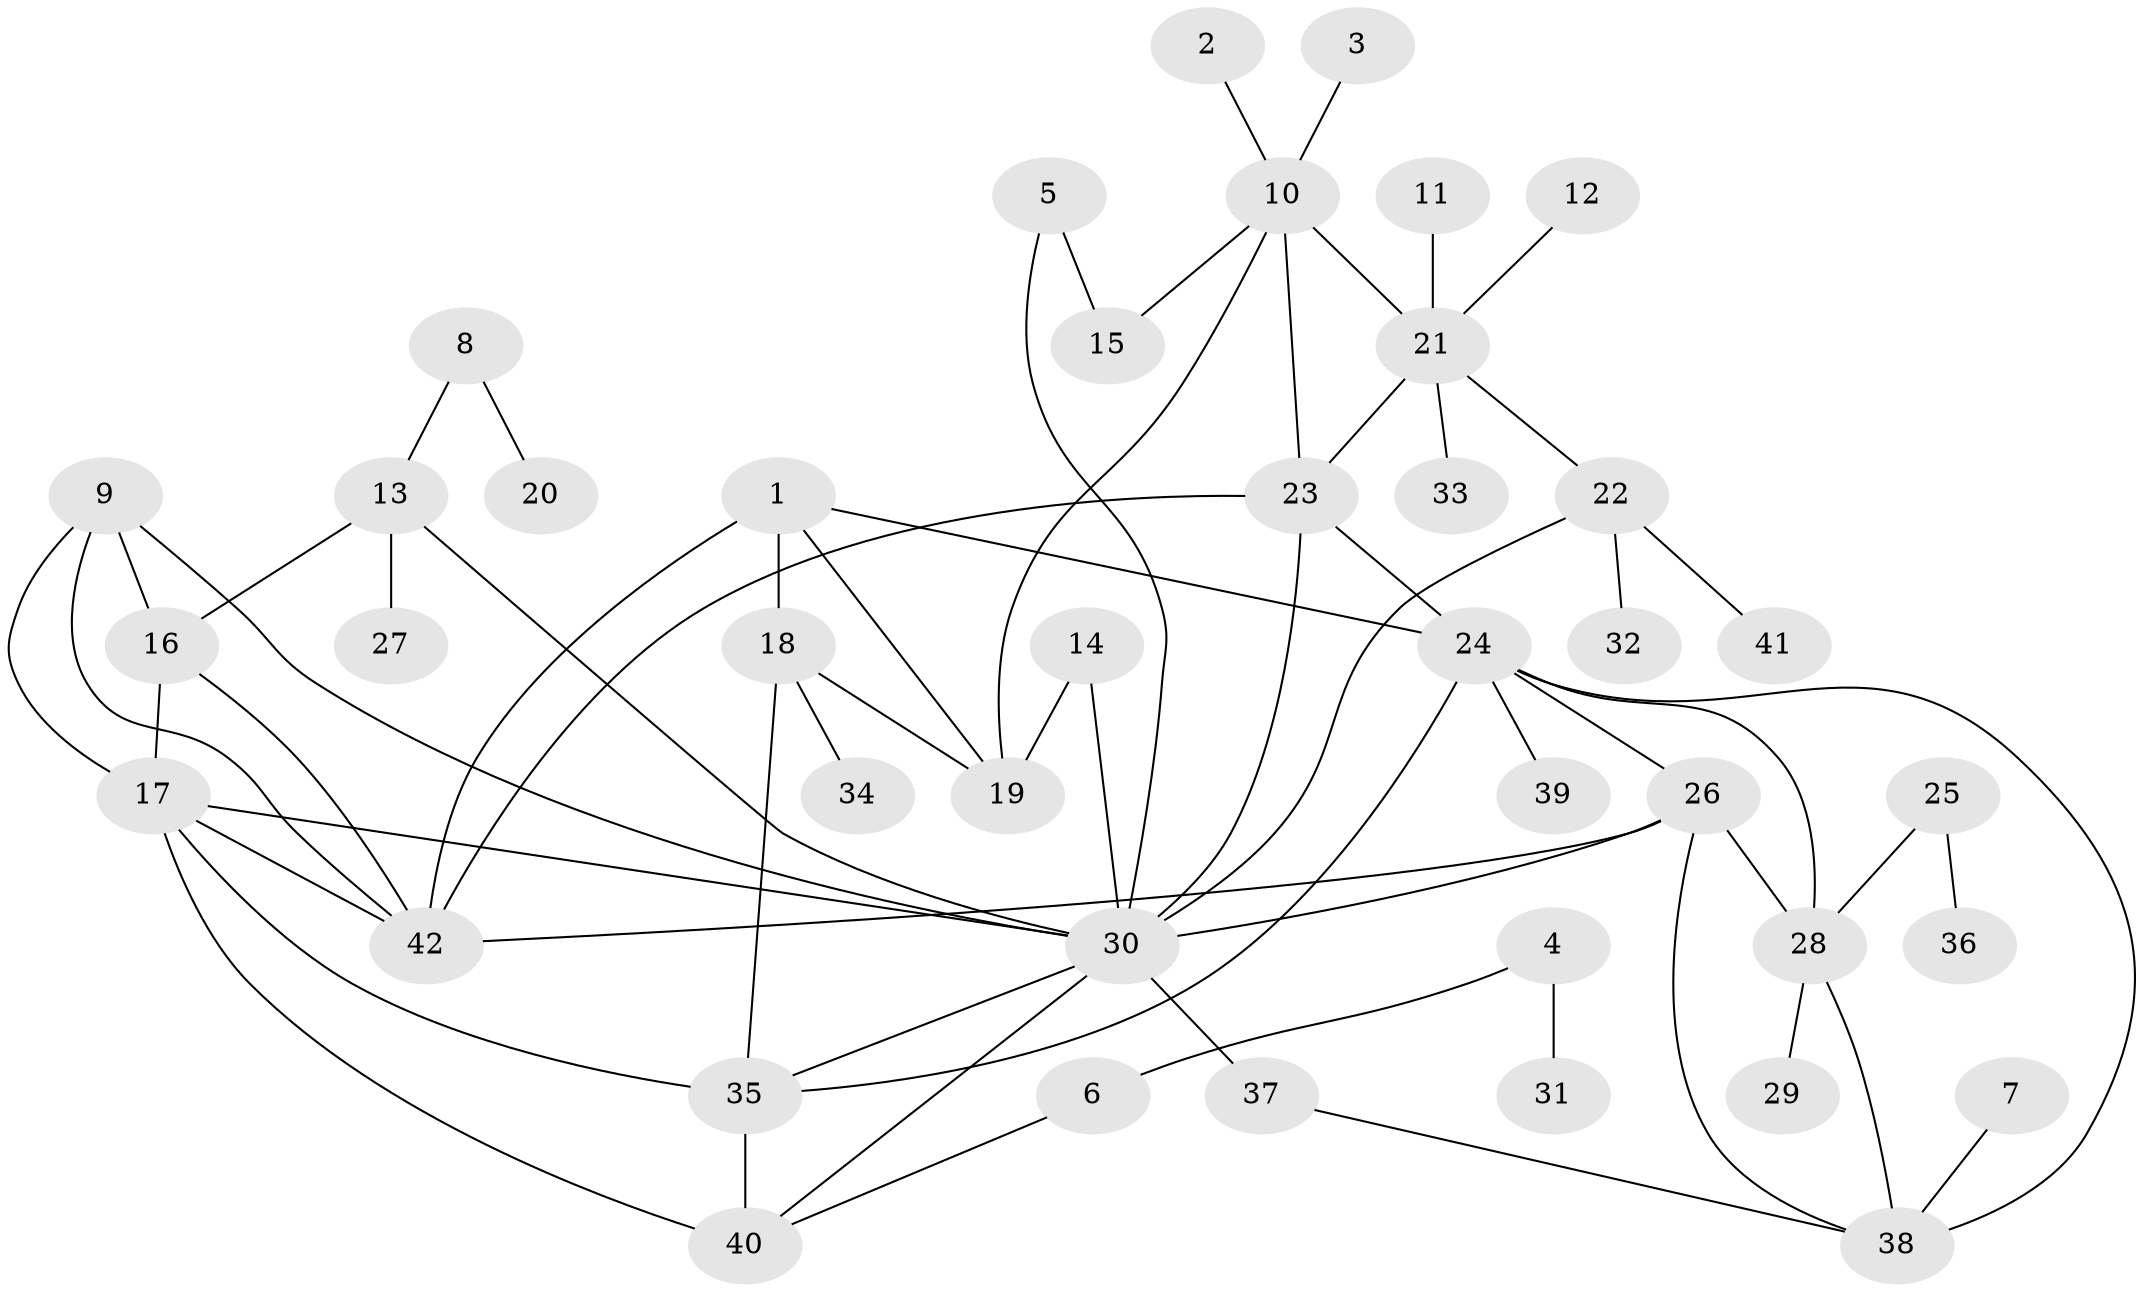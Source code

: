 // original degree distribution, {8: 0.03614457831325301, 5: 0.060240963855421686, 6: 0.08433734939759036, 10: 0.012048192771084338, 7: 0.024096385542168676, 4: 0.03614457831325301, 12: 0.012048192771084338, 1: 0.4578313253012048, 3: 0.060240963855421686, 2: 0.21686746987951808}
// Generated by graph-tools (version 1.1) at 2025/02/03/09/25 03:02:32]
// undirected, 42 vertices, 65 edges
graph export_dot {
graph [start="1"]
  node [color=gray90,style=filled];
  1;
  2;
  3;
  4;
  5;
  6;
  7;
  8;
  9;
  10;
  11;
  12;
  13;
  14;
  15;
  16;
  17;
  18;
  19;
  20;
  21;
  22;
  23;
  24;
  25;
  26;
  27;
  28;
  29;
  30;
  31;
  32;
  33;
  34;
  35;
  36;
  37;
  38;
  39;
  40;
  41;
  42;
  1 -- 18 [weight=2.0];
  1 -- 19 [weight=1.0];
  1 -- 24 [weight=1.0];
  1 -- 42 [weight=1.0];
  2 -- 10 [weight=1.0];
  3 -- 10 [weight=1.0];
  4 -- 6 [weight=1.0];
  4 -- 31 [weight=1.0];
  5 -- 15 [weight=1.0];
  5 -- 30 [weight=1.0];
  6 -- 40 [weight=1.0];
  7 -- 38 [weight=1.0];
  8 -- 13 [weight=1.0];
  8 -- 20 [weight=1.0];
  9 -- 16 [weight=1.0];
  9 -- 17 [weight=1.0];
  9 -- 30 [weight=1.0];
  9 -- 42 [weight=1.0];
  10 -- 15 [weight=1.0];
  10 -- 19 [weight=1.0];
  10 -- 21 [weight=1.0];
  10 -- 23 [weight=2.0];
  11 -- 21 [weight=1.0];
  12 -- 21 [weight=1.0];
  13 -- 16 [weight=1.0];
  13 -- 27 [weight=1.0];
  13 -- 30 [weight=1.0];
  14 -- 19 [weight=1.0];
  14 -- 30 [weight=1.0];
  16 -- 17 [weight=1.0];
  16 -- 42 [weight=1.0];
  17 -- 30 [weight=1.0];
  17 -- 35 [weight=2.0];
  17 -- 40 [weight=2.0];
  17 -- 42 [weight=1.0];
  18 -- 19 [weight=2.0];
  18 -- 34 [weight=1.0];
  18 -- 35 [weight=1.0];
  21 -- 22 [weight=1.0];
  21 -- 23 [weight=2.0];
  21 -- 33 [weight=1.0];
  22 -- 30 [weight=1.0];
  22 -- 32 [weight=1.0];
  22 -- 41 [weight=1.0];
  23 -- 24 [weight=1.0];
  23 -- 30 [weight=1.0];
  23 -- 42 [weight=1.0];
  24 -- 26 [weight=1.0];
  24 -- 28 [weight=1.0];
  24 -- 35 [weight=2.0];
  24 -- 38 [weight=1.0];
  24 -- 39 [weight=1.0];
  25 -- 28 [weight=1.0];
  25 -- 36 [weight=1.0];
  26 -- 28 [weight=1.0];
  26 -- 30 [weight=1.0];
  26 -- 38 [weight=1.0];
  26 -- 42 [weight=2.0];
  28 -- 29 [weight=1.0];
  28 -- 38 [weight=1.0];
  30 -- 35 [weight=1.0];
  30 -- 37 [weight=1.0];
  30 -- 40 [weight=1.0];
  35 -- 40 [weight=1.0];
  37 -- 38 [weight=1.0];
}
